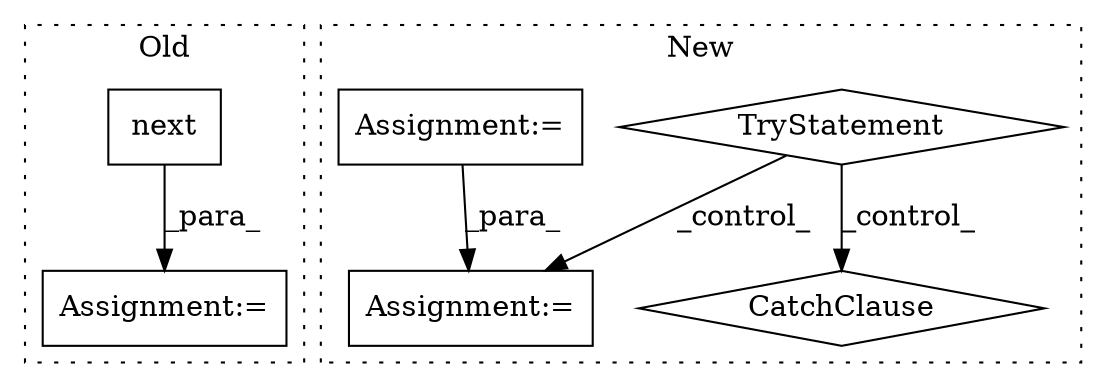 digraph G {
subgraph cluster0 {
1 [label="next" a="32" s="3553,3570" l="5,1" shape="box"];
5 [label="Assignment:=" a="7" s="3540" l="1" shape="box"];
label = "Old";
style="dotted";
}
subgraph cluster1 {
2 [label="TryStatement" a="54" s="3122" l="4" shape="diamond"];
3 [label="Assignment:=" a="7" s="3179" l="2" shape="box"];
4 [label="CatchClause" a="12" s="3226,3259" l="11,2" shape="diamond"];
6 [label="Assignment:=" a="7" s="3103" l="1" shape="box"];
label = "New";
style="dotted";
}
1 -> 5 [label="_para_"];
2 -> 4 [label="_control_"];
2 -> 3 [label="_control_"];
6 -> 3 [label="_para_"];
}